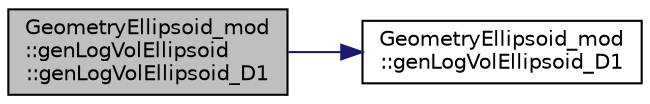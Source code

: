 digraph "GeometryEllipsoid_mod::genLogVolEllipsoid::genLogVolEllipsoid_D1"
{
 // LATEX_PDF_SIZE
  edge [fontname="Helvetica",fontsize="10",labelfontname="Helvetica",labelfontsize="10"];
  node [fontname="Helvetica",fontsize="10",shape=record];
  rankdir="LR";
  Node1 [label="GeometryEllipsoid_mod\l::genLogVolEllipsoid\l::genLogVolEllipsoid_D1",height=0.2,width=0.4,color="black", fillcolor="grey75", style="filled", fontcolor="black",tooltip="Return the volume of a list of nd-dimensional hyper-ellipsoids."];
  Node1 -> Node2 [color="midnightblue",fontsize="10",style="solid",fontname="Helvetica"];
  Node2 [label="GeometryEllipsoid_mod\l::genLogVolEllipsoid_D1",height=0.2,width=0.4,color="black", fillcolor="white", style="filled",URL="$namespaceGeometryEllipsoid__mod.html#a081b540b7402e68af2255c30e0fbb795",tooltip="Return the volume of a list of nd-dimensional hyper-ellipsoids."];
}
